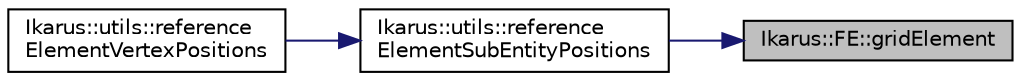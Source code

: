 digraph "Ikarus::FE::gridElement"
{
 // LATEX_PDF_SIZE
  edge [fontname="Helvetica",fontsize="10",labelfontname="Helvetica",labelfontsize="10"];
  node [fontname="Helvetica",fontsize="10",shape=record];
  rankdir="RL";
  Node1 [label="Ikarus::FE::gridElement",height=0.2,width=0.4,color="black", fillcolor="grey75", style="filled", fontcolor="black",tooltip="Get the grid element associated with the local view."];
  Node1 -> Node2 [dir="back",color="midnightblue",fontsize="10",style="solid"];
  Node2 [label="Ikarus::utils::reference\lElementSubEntityPositions",height=0.2,width=0.4,color="black", fillcolor="white", style="filled",URL="$a00370.html#ga30df35336d19b00bc5db2a0b52ce650e",tooltip="A function to obtain the local coordinates of subentities of an FiniteElement."];
  Node2 -> Node3 [dir="back",color="midnightblue",fontsize="10",style="solid"];
  Node3 [label="Ikarus::utils::reference\lElementVertexPositions",height=0.2,width=0.4,color="black", fillcolor="white", style="filled",URL="$a00370.html#ga8c05dce8a66fc4efbe31674b87d18298",tooltip="A function to obtain the local coordinates the vertices of an FiniteElement."];
}
